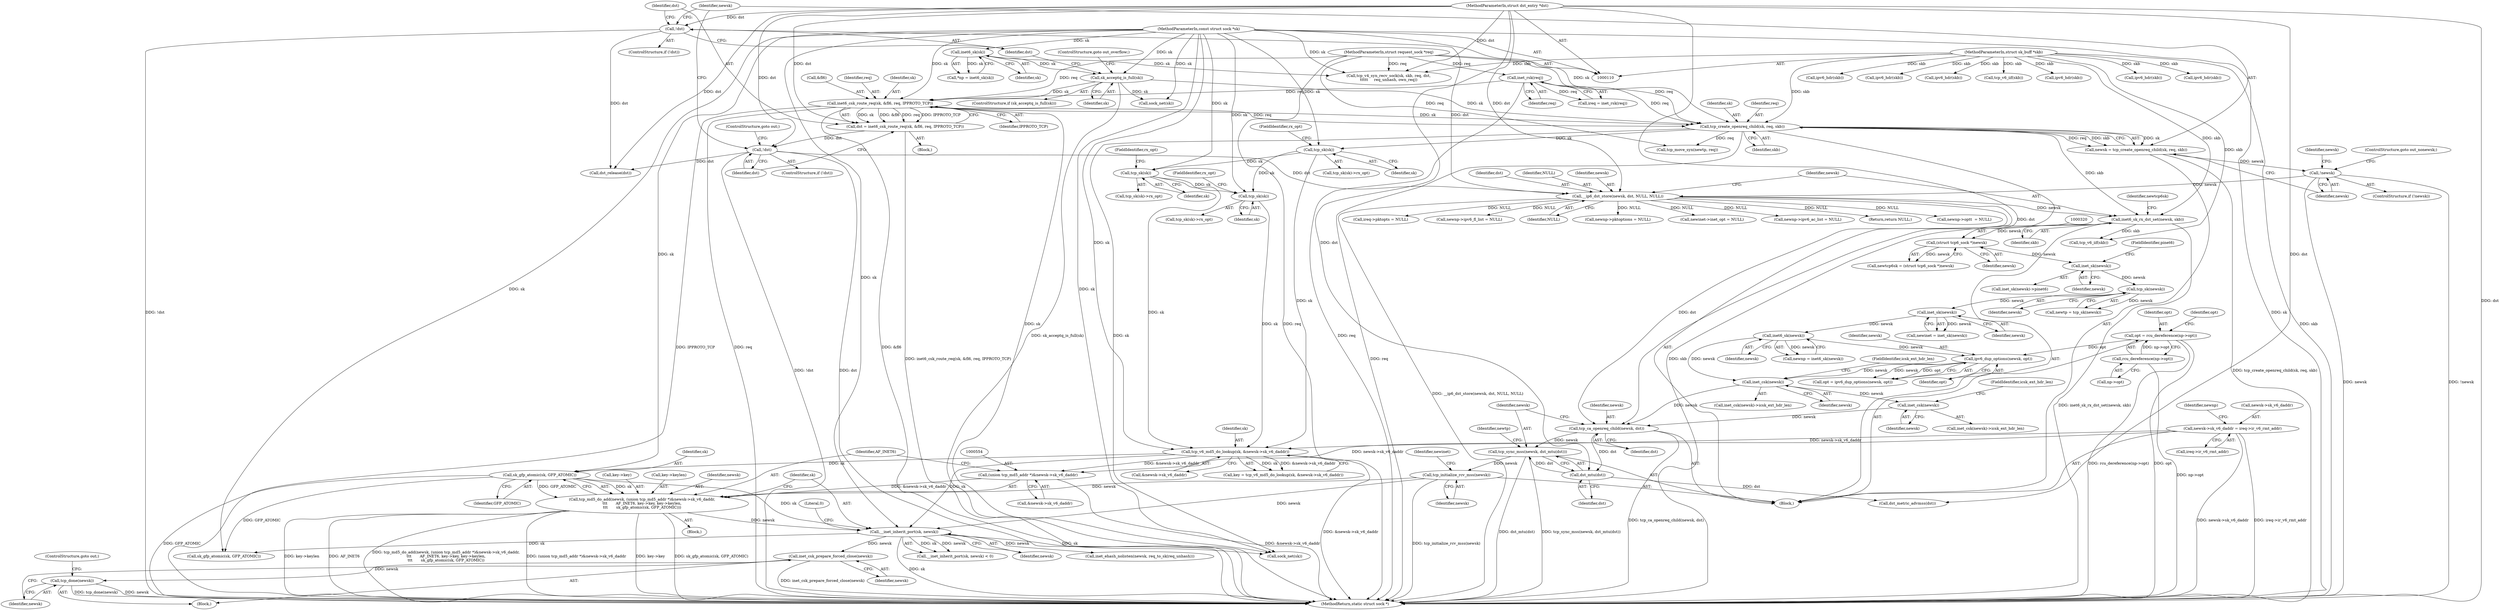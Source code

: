 digraph "0_linux_45f6fad84cc305103b28d73482b344d7f5b76f39_17@API" {
"1000576" [label="(Call,inet_csk_prepare_forced_close(newsk))"];
"1000571" [label="(Call,__inet_inherit_port(sk, newsk))"];
"1000566" [label="(Call,sk_gfp_atomic(sk, GFP_ATOMIC))"];
"1000542" [label="(Call,tcp_v6_md5_do_lookup(sk, &newsk->sk_v6_daddr))"];
"1000500" [label="(Call,tcp_sk(sk))"];
"1000296" [label="(Call,tcp_create_openreq_child(sk, req, skb))"];
"1000284" [label="(Call,inet6_csk_route_req(sk, &fl6, req, IPPROTO_TCP))"];
"1000275" [label="(Call,sk_acceptq_is_full(sk))"];
"1000123" [label="(Call,inet6_sk(sk))"];
"1000111" [label="(MethodParameterIn,const struct sock *sk)"];
"1000272" [label="(Call,inet_rsk(req))"];
"1000113" [label="(MethodParameterIn,struct request_sock *req)"];
"1000112" [label="(MethodParameterIn,struct sk_buff *skb)"];
"1000520" [label="(Call,tcp_sk(sk))"];
"1000507" [label="(Call,tcp_sk(sk))"];
"1000348" [label="(Call,newsk->sk_v6_daddr = ireq->ir_v6_rmt_addr)"];
"1000524" [label="(Call,tcp_initialize_rcv_mss(newsk))"];
"1000486" [label="(Call,tcp_sync_mss(newsk, dst_mtu(dst)))"];
"1000483" [label="(Call,tcp_ca_openreq_child(newsk, dst))"];
"1000473" [label="(Call,inet_csk(newsk))"];
"1000465" [label="(Call,inet_csk(newsk))"];
"1000341" [label="(Call,inet6_sk(newsk))"];
"1000337" [label="(Call,inet_sk(newsk))"];
"1000333" [label="(Call,tcp_sk(newsk))"];
"1000324" [label="(Call,inet_sk(newsk))"];
"1000319" [label="(Call,(struct tcp6_sock *)newsk)"];
"1000314" [label="(Call,inet6_sk_rx_dst_set(newsk, skb))"];
"1000309" [label="(Call,__ip6_dst_store(newsk, dst, NULL, NULL))"];
"1000301" [label="(Call,!newsk)"];
"1000294" [label="(Call,newsk = tcp_create_openreq_child(sk, req, skb))"];
"1000291" [label="(Call,!dst)"];
"1000282" [label="(Call,dst = inet6_csk_route_req(sk, &fl6, req, IPPROTO_TCP))"];
"1000114" [label="(MethodParameterIn,struct dst_entry *dst)"];
"1000279" [label="(Call,!dst)"];
"1000455" [label="(Call,ipv6_dup_options(newsk, opt))"];
"1000444" [label="(Call,opt = rcu_dereference(np->opt))"];
"1000446" [label="(Call,rcu_dereference(np->opt))"];
"1000488" [label="(Call,dst_mtu(dst))"];
"1000551" [label="(Call,tcp_md5_do_add(newsk, (union tcp_md5_addr *)&newsk->sk_v6_daddr,\n\t\t\t       AF_INET6, key->key, key->keylen,\n\t\t\t       sk_gfp_atomic(sk, GFP_ATOMIC)))"];
"1000553" [label="(Call,(union tcp_md5_addr *)&newsk->sk_v6_daddr)"];
"1000578" [label="(Call,tcp_done(newsk))"];
"1000285" [label="(Identifier,sk)"];
"1000646" [label="(MethodReturn,static struct sock *)"];
"1000117" [label="(Block,)"];
"1000386" [label="(Call,newnp->ipv6_fl_list = NULL)"];
"1000506" [label="(Call,tcp_sk(sk)->rx_opt)"];
"1000357" [label="(Identifier,newnp)"];
"1000560" [label="(Call,key->key)"];
"1000555" [label="(Call,&newsk->sk_v6_daddr)"];
"1000286" [label="(Call,&fl6)"];
"1000633" [label="(Call,sock_net(sk))"];
"1000277" [label="(ControlStructure,goto out_overflow;)"];
"1000568" [label="(Identifier,GFP_ATOMIC)"];
"1000289" [label="(Identifier,IPPROTO_TCP)"];
"1000444" [label="(Call,opt = rcu_dereference(np->opt))"];
"1000275" [label="(Call,sk_acceptq_is_full(sk))"];
"1000575" [label="(Block,)"];
"1000543" [label="(Identifier,sk)"];
"1000563" [label="(Call,key->keylen)"];
"1000456" [label="(Identifier,newsk)"];
"1000466" [label="(Identifier,newsk)"];
"1000580" [label="(ControlStructure,goto out;)"];
"1000312" [label="(Identifier,NULL)"];
"1000592" [label="(Call,tcp_move_syn(newtp, req))"];
"1000279" [label="(Call,!dst)"];
"1000313" [label="(Identifier,NULL)"];
"1000507" [label="(Call,tcp_sk(sk))"];
"1000467" [label="(FieldIdentifier,icsk_ext_hdr_len)"];
"1000567" [label="(Identifier,sk)"];
"1000310" [label="(Identifier,newsk)"];
"1000488" [label="(Call,dst_mtu(dst))"];
"1000292" [label="(Identifier,dst)"];
"1000335" [label="(Call,newinet = inet_sk(newsk))"];
"1000281" [label="(Block,)"];
"1000472" [label="(Call,inet_csk(newsk)->icsk_ext_hdr_len)"];
"1000576" [label="(Call,inet_csk_prepare_forced_close(newsk))"];
"1000113" [label="(MethodParameterIn,struct request_sock *req)"];
"1000528" [label="(Identifier,newinet)"];
"1000324" [label="(Call,inet_sk(newsk))"];
"1000489" [label="(Identifier,dst)"];
"1000274" [label="(ControlStructure,if (sk_acceptq_is_full(sk)))"];
"1000402" [label="(Call,newnp->pktoptions = NULL)"];
"1000311" [label="(Identifier,dst)"];
"1000288" [label="(Identifier,req)"];
"1000376" [label="(Call,newinet->inet_opt = NULL)"];
"1000584" [label="(Call,inet_ehash_nolisten(newsk, req_to_sk(req_unhash)))"];
"1000299" [label="(Identifier,skb)"];
"1000451" [label="(Identifier,opt)"];
"1000301" [label="(Call,!newsk)"];
"1000303" [label="(ControlStructure,goto out_nonewsk;)"];
"1000283" [label="(Identifier,dst)"];
"1000297" [label="(Identifier,sk)"];
"1000317" [label="(Call,newtcp6sk = (struct tcp6_sock *)newsk)"];
"1000302" [label="(Identifier,newsk)"];
"1000519" [label="(Call,tcp_sk(sk)->rx_opt)"];
"1000544" [label="(Call,&newsk->sk_v6_daddr)"];
"1000492" [label="(Identifier,newtp)"];
"1000540" [label="(Call,key = tcp_v6_md5_do_lookup(sk, &newsk->sk_v6_daddr))"];
"1000314" [label="(Call,inet6_sk_rx_dst_set(newsk, skb))"];
"1000348" [label="(Call,newsk->sk_v6_daddr = ireq->ir_v6_rmt_addr)"];
"1000431" [label="(Call,ipv6_hdr(skb))"];
"1000121" [label="(Call,*np = inet6_sk(sk))"];
"1000486" [label="(Call,tcp_sync_mss(newsk, dst_mtu(dst)))"];
"1000447" [label="(Call,np->opt)"];
"1000300" [label="(ControlStructure,if (!newsk))"];
"1000574" [label="(Literal,0)"];
"1000487" [label="(Identifier,newsk)"];
"1000485" [label="(Identifier,dst)"];
"1000291" [label="(Call,!dst)"];
"1000306" [label="(Identifier,newsk)"];
"1000608" [label="(Call,sk_gfp_atomic(sk, GFP_ATOMIC))"];
"1000293" [label="(ControlStructure,goto out;)"];
"1000296" [label="(Call,tcp_create_openreq_child(sk, req, skb))"];
"1000521" [label="(Identifier,sk)"];
"1000331" [label="(Call,newtp = tcp_sk(newsk))"];
"1000553" [label="(Call,(union tcp_md5_addr *)&newsk->sk_v6_daddr)"];
"1000551" [label="(Call,tcp_md5_do_add(newsk, (union tcp_md5_addr *)&newsk->sk_v6_daddr,\n\t\t\t       AF_INET6, key->key, key->keylen,\n\t\t\t       sk_gfp_atomic(sk, GFP_ATOMIC)))"];
"1000464" [label="(Call,inet_csk(newsk)->icsk_ext_hdr_len)"];
"1000457" [label="(Identifier,opt)"];
"1000309" [label="(Call,__ip6_dst_store(newsk, dst, NULL, NULL))"];
"1000315" [label="(Identifier,newsk)"];
"1000446" [label="(Call,rcu_dereference(np->opt))"];
"1000284" [label="(Call,inet6_csk_route_req(sk, &fl6, req, IPPROTO_TCP))"];
"1000502" [label="(FieldIdentifier,rx_opt)"];
"1000508" [label="(Identifier,sk)"];
"1000453" [label="(Call,opt = ipv6_dup_options(newsk, opt))"];
"1000484" [label="(Identifier,newsk)"];
"1000559" [label="(Identifier,AF_INET6)"];
"1000114" [label="(MethodParameterIn,struct dst_entry *dst)"];
"1000499" [label="(Call,tcp_sk(sk)->rx_opt)"];
"1000442" [label="(Call,ipv6_hdr(skb))"];
"1000337" [label="(Call,inet_sk(newsk))"];
"1000319" [label="(Call,(struct tcp6_sock *)newsk)"];
"1000111" [label="(MethodParameterIn,const struct sock *sk)"];
"1000276" [label="(Identifier,sk)"];
"1000524" [label="(Call,tcp_initialize_rcv_mss(newsk))"];
"1000280" [label="(Identifier,dst)"];
"1000316" [label="(Identifier,skb)"];
"1000270" [label="(Call,ireq = inet_rsk(req))"];
"1000260" [label="(Call,ipv6_hdr(skb))"];
"1000641" [label="(Call,sock_net(sk))"];
"1000637" [label="(Call,dst_release(dst))"];
"1000550" [label="(Block,)"];
"1000123" [label="(Call,inet6_sk(sk))"];
"1000272" [label="(Call,inet_rsk(req))"];
"1000112" [label="(MethodParameterIn,struct sk_buff *skb)"];
"1000325" [label="(Identifier,newsk)"];
"1000445" [label="(Identifier,opt)"];
"1000290" [label="(ControlStructure,if (!dst))"];
"1000341" [label="(Call,inet6_sk(newsk))"];
"1000501" [label="(Identifier,sk)"];
"1000475" [label="(FieldIdentifier,icsk_ext_hdr_len)"];
"1000552" [label="(Identifier,newsk)"];
"1000577" [label="(Identifier,newsk)"];
"1000298" [label="(Identifier,req)"];
"1000381" [label="(Call,newnp->ipv6_ac_list = NULL)"];
"1000522" [label="(FieldIdentifier,rx_opt)"];
"1000494" [label="(Call,dst_metric_advmss(dst))"];
"1000282" [label="(Call,dst = inet6_csk_route_req(sk, &fl6, req, IPPROTO_TCP))"];
"1000542" [label="(Call,tcp_v6_md5_do_lookup(sk, &newsk->sk_v6_daddr))"];
"1000509" [label="(FieldIdentifier,rx_opt)"];
"1000465" [label="(Call,inet_csk(newsk))"];
"1000294" [label="(Call,newsk = tcp_create_openreq_child(sk, req, skb))"];
"1000579" [label="(Identifier,newsk)"];
"1000321" [label="(Identifier,newsk)"];
"1000338" [label="(Identifier,newsk)"];
"1000278" [label="(ControlStructure,if (!dst))"];
"1000124" [label="(Identifier,sk)"];
"1000570" [label="(Call,__inet_inherit_port(sk, newsk) < 0)"];
"1000423" [label="(Call,ipv6_hdr(skb))"];
"1000333" [label="(Call,tcp_sk(newsk))"];
"1000572" [label="(Identifier,sk)"];
"1000323" [label="(Call,inet_sk(newsk)->pinet6)"];
"1000234" [label="(Call,tcp_v6_iif(skb))"];
"1000483" [label="(Call,tcp_ca_openreq_child(newsk, dst))"];
"1000142" [label="(Call,tcp_v4_syn_recv_sock(sk, skb, req, dst,\n\t\t\t\t\t     req_unhash, own_req))"];
"1000473" [label="(Call,inet_csk(newsk))"];
"1000520" [label="(Call,tcp_sk(sk))"];
"1000342" [label="(Identifier,newsk)"];
"1000241" [label="(Call,ipv6_hdr(skb))"];
"1000566" [label="(Call,sk_gfp_atomic(sk, GFP_ATOMIC))"];
"1000571" [label="(Call,__inet_inherit_port(sk, newsk))"];
"1000349" [label="(Call,newsk->sk_v6_daddr)"];
"1000326" [label="(FieldIdentifier,pinet6)"];
"1000339" [label="(Call,newnp = inet6_sk(newsk))"];
"1000578" [label="(Call,tcp_done(newsk))"];
"1000416" [label="(Call,tcp_v6_iif(skb))"];
"1000295" [label="(Identifier,newsk)"];
"1000573" [label="(Identifier,newsk)"];
"1000500" [label="(Call,tcp_sk(sk))"];
"1000644" [label="(Return,return NULL;)"];
"1000273" [label="(Identifier,req)"];
"1000318" [label="(Identifier,newtcp6sk)"];
"1000407" [label="(Call,newnp->opt\t  = NULL)"];
"1000455" [label="(Call,ipv6_dup_options(newsk, opt))"];
"1000525" [label="(Identifier,newsk)"];
"1000615" [label="(Call,ireq->pktopts = NULL)"];
"1000474" [label="(Identifier,newsk)"];
"1000352" [label="(Call,ireq->ir_v6_rmt_addr)"];
"1000334" [label="(Identifier,newsk)"];
"1000249" [label="(Call,ipv6_hdr(skb))"];
"1000576" -> "1000575"  [label="AST: "];
"1000576" -> "1000577"  [label="CFG: "];
"1000577" -> "1000576"  [label="AST: "];
"1000579" -> "1000576"  [label="CFG: "];
"1000576" -> "1000646"  [label="DDG: inet_csk_prepare_forced_close(newsk)"];
"1000571" -> "1000576"  [label="DDG: newsk"];
"1000576" -> "1000578"  [label="DDG: newsk"];
"1000571" -> "1000570"  [label="AST: "];
"1000571" -> "1000573"  [label="CFG: "];
"1000572" -> "1000571"  [label="AST: "];
"1000573" -> "1000571"  [label="AST: "];
"1000574" -> "1000571"  [label="CFG: "];
"1000571" -> "1000646"  [label="DDG: sk"];
"1000571" -> "1000570"  [label="DDG: sk"];
"1000571" -> "1000570"  [label="DDG: newsk"];
"1000566" -> "1000571"  [label="DDG: sk"];
"1000542" -> "1000571"  [label="DDG: sk"];
"1000111" -> "1000571"  [label="DDG: sk"];
"1000524" -> "1000571"  [label="DDG: newsk"];
"1000551" -> "1000571"  [label="DDG: newsk"];
"1000571" -> "1000584"  [label="DDG: newsk"];
"1000571" -> "1000608"  [label="DDG: sk"];
"1000571" -> "1000641"  [label="DDG: sk"];
"1000566" -> "1000551"  [label="AST: "];
"1000566" -> "1000568"  [label="CFG: "];
"1000567" -> "1000566"  [label="AST: "];
"1000568" -> "1000566"  [label="AST: "];
"1000551" -> "1000566"  [label="CFG: "];
"1000566" -> "1000646"  [label="DDG: GFP_ATOMIC"];
"1000566" -> "1000551"  [label="DDG: sk"];
"1000566" -> "1000551"  [label="DDG: GFP_ATOMIC"];
"1000542" -> "1000566"  [label="DDG: sk"];
"1000111" -> "1000566"  [label="DDG: sk"];
"1000566" -> "1000608"  [label="DDG: GFP_ATOMIC"];
"1000542" -> "1000540"  [label="AST: "];
"1000542" -> "1000544"  [label="CFG: "];
"1000543" -> "1000542"  [label="AST: "];
"1000544" -> "1000542"  [label="AST: "];
"1000540" -> "1000542"  [label="CFG: "];
"1000542" -> "1000646"  [label="DDG: &newsk->sk_v6_daddr"];
"1000542" -> "1000540"  [label="DDG: sk"];
"1000542" -> "1000540"  [label="DDG: &newsk->sk_v6_daddr"];
"1000500" -> "1000542"  [label="DDG: sk"];
"1000520" -> "1000542"  [label="DDG: sk"];
"1000507" -> "1000542"  [label="DDG: sk"];
"1000111" -> "1000542"  [label="DDG: sk"];
"1000348" -> "1000542"  [label="DDG: newsk->sk_v6_daddr"];
"1000542" -> "1000553"  [label="DDG: &newsk->sk_v6_daddr"];
"1000500" -> "1000499"  [label="AST: "];
"1000500" -> "1000501"  [label="CFG: "];
"1000501" -> "1000500"  [label="AST: "];
"1000502" -> "1000500"  [label="CFG: "];
"1000296" -> "1000500"  [label="DDG: sk"];
"1000111" -> "1000500"  [label="DDG: sk"];
"1000500" -> "1000507"  [label="DDG: sk"];
"1000500" -> "1000520"  [label="DDG: sk"];
"1000296" -> "1000294"  [label="AST: "];
"1000296" -> "1000299"  [label="CFG: "];
"1000297" -> "1000296"  [label="AST: "];
"1000298" -> "1000296"  [label="AST: "];
"1000299" -> "1000296"  [label="AST: "];
"1000294" -> "1000296"  [label="CFG: "];
"1000296" -> "1000646"  [label="DDG: req"];
"1000296" -> "1000646"  [label="DDG: skb"];
"1000296" -> "1000294"  [label="DDG: sk"];
"1000296" -> "1000294"  [label="DDG: req"];
"1000296" -> "1000294"  [label="DDG: skb"];
"1000284" -> "1000296"  [label="DDG: sk"];
"1000284" -> "1000296"  [label="DDG: req"];
"1000275" -> "1000296"  [label="DDG: sk"];
"1000111" -> "1000296"  [label="DDG: sk"];
"1000272" -> "1000296"  [label="DDG: req"];
"1000113" -> "1000296"  [label="DDG: req"];
"1000112" -> "1000296"  [label="DDG: skb"];
"1000296" -> "1000314"  [label="DDG: skb"];
"1000296" -> "1000592"  [label="DDG: req"];
"1000296" -> "1000641"  [label="DDG: sk"];
"1000284" -> "1000282"  [label="AST: "];
"1000284" -> "1000289"  [label="CFG: "];
"1000285" -> "1000284"  [label="AST: "];
"1000286" -> "1000284"  [label="AST: "];
"1000288" -> "1000284"  [label="AST: "];
"1000289" -> "1000284"  [label="AST: "];
"1000282" -> "1000284"  [label="CFG: "];
"1000284" -> "1000646"  [label="DDG: &fl6"];
"1000284" -> "1000646"  [label="DDG: IPPROTO_TCP"];
"1000284" -> "1000646"  [label="DDG: req"];
"1000284" -> "1000282"  [label="DDG: sk"];
"1000284" -> "1000282"  [label="DDG: &fl6"];
"1000284" -> "1000282"  [label="DDG: req"];
"1000284" -> "1000282"  [label="DDG: IPPROTO_TCP"];
"1000275" -> "1000284"  [label="DDG: sk"];
"1000111" -> "1000284"  [label="DDG: sk"];
"1000272" -> "1000284"  [label="DDG: req"];
"1000113" -> "1000284"  [label="DDG: req"];
"1000284" -> "1000641"  [label="DDG: sk"];
"1000275" -> "1000274"  [label="AST: "];
"1000275" -> "1000276"  [label="CFG: "];
"1000276" -> "1000275"  [label="AST: "];
"1000277" -> "1000275"  [label="CFG: "];
"1000280" -> "1000275"  [label="CFG: "];
"1000275" -> "1000646"  [label="DDG: sk_acceptq_is_full(sk)"];
"1000123" -> "1000275"  [label="DDG: sk"];
"1000111" -> "1000275"  [label="DDG: sk"];
"1000275" -> "1000633"  [label="DDG: sk"];
"1000123" -> "1000121"  [label="AST: "];
"1000123" -> "1000124"  [label="CFG: "];
"1000124" -> "1000123"  [label="AST: "];
"1000121" -> "1000123"  [label="CFG: "];
"1000123" -> "1000121"  [label="DDG: sk"];
"1000111" -> "1000123"  [label="DDG: sk"];
"1000123" -> "1000142"  [label="DDG: sk"];
"1000111" -> "1000110"  [label="AST: "];
"1000111" -> "1000646"  [label="DDG: sk"];
"1000111" -> "1000142"  [label="DDG: sk"];
"1000111" -> "1000507"  [label="DDG: sk"];
"1000111" -> "1000520"  [label="DDG: sk"];
"1000111" -> "1000608"  [label="DDG: sk"];
"1000111" -> "1000633"  [label="DDG: sk"];
"1000111" -> "1000641"  [label="DDG: sk"];
"1000272" -> "1000270"  [label="AST: "];
"1000272" -> "1000273"  [label="CFG: "];
"1000273" -> "1000272"  [label="AST: "];
"1000270" -> "1000272"  [label="CFG: "];
"1000272" -> "1000646"  [label="DDG: req"];
"1000272" -> "1000270"  [label="DDG: req"];
"1000113" -> "1000272"  [label="DDG: req"];
"1000113" -> "1000110"  [label="AST: "];
"1000113" -> "1000646"  [label="DDG: req"];
"1000113" -> "1000142"  [label="DDG: req"];
"1000113" -> "1000592"  [label="DDG: req"];
"1000112" -> "1000110"  [label="AST: "];
"1000112" -> "1000646"  [label="DDG: skb"];
"1000112" -> "1000142"  [label="DDG: skb"];
"1000112" -> "1000234"  [label="DDG: skb"];
"1000112" -> "1000241"  [label="DDG: skb"];
"1000112" -> "1000249"  [label="DDG: skb"];
"1000112" -> "1000260"  [label="DDG: skb"];
"1000112" -> "1000314"  [label="DDG: skb"];
"1000112" -> "1000416"  [label="DDG: skb"];
"1000112" -> "1000423"  [label="DDG: skb"];
"1000112" -> "1000431"  [label="DDG: skb"];
"1000112" -> "1000442"  [label="DDG: skb"];
"1000520" -> "1000519"  [label="AST: "];
"1000520" -> "1000521"  [label="CFG: "];
"1000521" -> "1000520"  [label="AST: "];
"1000522" -> "1000520"  [label="CFG: "];
"1000507" -> "1000520"  [label="DDG: sk"];
"1000507" -> "1000506"  [label="AST: "];
"1000507" -> "1000508"  [label="CFG: "];
"1000508" -> "1000507"  [label="AST: "];
"1000509" -> "1000507"  [label="CFG: "];
"1000348" -> "1000117"  [label="AST: "];
"1000348" -> "1000352"  [label="CFG: "];
"1000349" -> "1000348"  [label="AST: "];
"1000352" -> "1000348"  [label="AST: "];
"1000357" -> "1000348"  [label="CFG: "];
"1000348" -> "1000646"  [label="DDG: newsk->sk_v6_daddr"];
"1000348" -> "1000646"  [label="DDG: ireq->ir_v6_rmt_addr"];
"1000348" -> "1000553"  [label="DDG: newsk->sk_v6_daddr"];
"1000524" -> "1000117"  [label="AST: "];
"1000524" -> "1000525"  [label="CFG: "];
"1000525" -> "1000524"  [label="AST: "];
"1000528" -> "1000524"  [label="CFG: "];
"1000524" -> "1000646"  [label="DDG: tcp_initialize_rcv_mss(newsk)"];
"1000486" -> "1000524"  [label="DDG: newsk"];
"1000524" -> "1000551"  [label="DDG: newsk"];
"1000486" -> "1000117"  [label="AST: "];
"1000486" -> "1000488"  [label="CFG: "];
"1000487" -> "1000486"  [label="AST: "];
"1000488" -> "1000486"  [label="AST: "];
"1000492" -> "1000486"  [label="CFG: "];
"1000486" -> "1000646"  [label="DDG: tcp_sync_mss(newsk, dst_mtu(dst))"];
"1000486" -> "1000646"  [label="DDG: dst_mtu(dst)"];
"1000483" -> "1000486"  [label="DDG: newsk"];
"1000488" -> "1000486"  [label="DDG: dst"];
"1000483" -> "1000117"  [label="AST: "];
"1000483" -> "1000485"  [label="CFG: "];
"1000484" -> "1000483"  [label="AST: "];
"1000485" -> "1000483"  [label="AST: "];
"1000487" -> "1000483"  [label="CFG: "];
"1000483" -> "1000646"  [label="DDG: tcp_ca_openreq_child(newsk, dst)"];
"1000473" -> "1000483"  [label="DDG: newsk"];
"1000465" -> "1000483"  [label="DDG: newsk"];
"1000309" -> "1000483"  [label="DDG: dst"];
"1000114" -> "1000483"  [label="DDG: dst"];
"1000483" -> "1000488"  [label="DDG: dst"];
"1000473" -> "1000472"  [label="AST: "];
"1000473" -> "1000474"  [label="CFG: "];
"1000474" -> "1000473"  [label="AST: "];
"1000475" -> "1000473"  [label="CFG: "];
"1000465" -> "1000473"  [label="DDG: newsk"];
"1000465" -> "1000464"  [label="AST: "];
"1000465" -> "1000466"  [label="CFG: "];
"1000466" -> "1000465"  [label="AST: "];
"1000467" -> "1000465"  [label="CFG: "];
"1000341" -> "1000465"  [label="DDG: newsk"];
"1000455" -> "1000465"  [label="DDG: newsk"];
"1000341" -> "1000339"  [label="AST: "];
"1000341" -> "1000342"  [label="CFG: "];
"1000342" -> "1000341"  [label="AST: "];
"1000339" -> "1000341"  [label="CFG: "];
"1000341" -> "1000339"  [label="DDG: newsk"];
"1000337" -> "1000341"  [label="DDG: newsk"];
"1000341" -> "1000455"  [label="DDG: newsk"];
"1000337" -> "1000335"  [label="AST: "];
"1000337" -> "1000338"  [label="CFG: "];
"1000338" -> "1000337"  [label="AST: "];
"1000335" -> "1000337"  [label="CFG: "];
"1000337" -> "1000335"  [label="DDG: newsk"];
"1000333" -> "1000337"  [label="DDG: newsk"];
"1000333" -> "1000331"  [label="AST: "];
"1000333" -> "1000334"  [label="CFG: "];
"1000334" -> "1000333"  [label="AST: "];
"1000331" -> "1000333"  [label="CFG: "];
"1000333" -> "1000331"  [label="DDG: newsk"];
"1000324" -> "1000333"  [label="DDG: newsk"];
"1000324" -> "1000323"  [label="AST: "];
"1000324" -> "1000325"  [label="CFG: "];
"1000325" -> "1000324"  [label="AST: "];
"1000326" -> "1000324"  [label="CFG: "];
"1000319" -> "1000324"  [label="DDG: newsk"];
"1000319" -> "1000317"  [label="AST: "];
"1000319" -> "1000321"  [label="CFG: "];
"1000320" -> "1000319"  [label="AST: "];
"1000321" -> "1000319"  [label="AST: "];
"1000317" -> "1000319"  [label="CFG: "];
"1000319" -> "1000317"  [label="DDG: newsk"];
"1000314" -> "1000319"  [label="DDG: newsk"];
"1000314" -> "1000117"  [label="AST: "];
"1000314" -> "1000316"  [label="CFG: "];
"1000315" -> "1000314"  [label="AST: "];
"1000316" -> "1000314"  [label="AST: "];
"1000318" -> "1000314"  [label="CFG: "];
"1000314" -> "1000646"  [label="DDG: inet6_sk_rx_dst_set(newsk, skb)"];
"1000309" -> "1000314"  [label="DDG: newsk"];
"1000314" -> "1000416"  [label="DDG: skb"];
"1000309" -> "1000117"  [label="AST: "];
"1000309" -> "1000313"  [label="CFG: "];
"1000310" -> "1000309"  [label="AST: "];
"1000311" -> "1000309"  [label="AST: "];
"1000312" -> "1000309"  [label="AST: "];
"1000313" -> "1000309"  [label="AST: "];
"1000315" -> "1000309"  [label="CFG: "];
"1000309" -> "1000646"  [label="DDG: __ip6_dst_store(newsk, dst, NULL, NULL)"];
"1000301" -> "1000309"  [label="DDG: newsk"];
"1000291" -> "1000309"  [label="DDG: dst"];
"1000279" -> "1000309"  [label="DDG: dst"];
"1000114" -> "1000309"  [label="DDG: dst"];
"1000309" -> "1000376"  [label="DDG: NULL"];
"1000309" -> "1000381"  [label="DDG: NULL"];
"1000309" -> "1000386"  [label="DDG: NULL"];
"1000309" -> "1000402"  [label="DDG: NULL"];
"1000309" -> "1000407"  [label="DDG: NULL"];
"1000309" -> "1000615"  [label="DDG: NULL"];
"1000309" -> "1000644"  [label="DDG: NULL"];
"1000301" -> "1000300"  [label="AST: "];
"1000301" -> "1000302"  [label="CFG: "];
"1000302" -> "1000301"  [label="AST: "];
"1000303" -> "1000301"  [label="CFG: "];
"1000306" -> "1000301"  [label="CFG: "];
"1000301" -> "1000646"  [label="DDG: !newsk"];
"1000301" -> "1000646"  [label="DDG: newsk"];
"1000294" -> "1000301"  [label="DDG: newsk"];
"1000294" -> "1000117"  [label="AST: "];
"1000295" -> "1000294"  [label="AST: "];
"1000302" -> "1000294"  [label="CFG: "];
"1000294" -> "1000646"  [label="DDG: tcp_create_openreq_child(sk, req, skb)"];
"1000291" -> "1000290"  [label="AST: "];
"1000291" -> "1000292"  [label="CFG: "];
"1000292" -> "1000291"  [label="AST: "];
"1000293" -> "1000291"  [label="CFG: "];
"1000295" -> "1000291"  [label="CFG: "];
"1000291" -> "1000646"  [label="DDG: !dst"];
"1000291" -> "1000646"  [label="DDG: dst"];
"1000282" -> "1000291"  [label="DDG: dst"];
"1000114" -> "1000291"  [label="DDG: dst"];
"1000291" -> "1000637"  [label="DDG: dst"];
"1000282" -> "1000281"  [label="AST: "];
"1000283" -> "1000282"  [label="AST: "];
"1000292" -> "1000282"  [label="CFG: "];
"1000282" -> "1000646"  [label="DDG: inet6_csk_route_req(sk, &fl6, req, IPPROTO_TCP)"];
"1000114" -> "1000282"  [label="DDG: dst"];
"1000114" -> "1000110"  [label="AST: "];
"1000114" -> "1000646"  [label="DDG: dst"];
"1000114" -> "1000142"  [label="DDG: dst"];
"1000114" -> "1000279"  [label="DDG: dst"];
"1000114" -> "1000488"  [label="DDG: dst"];
"1000114" -> "1000494"  [label="DDG: dst"];
"1000114" -> "1000637"  [label="DDG: dst"];
"1000279" -> "1000278"  [label="AST: "];
"1000279" -> "1000280"  [label="CFG: "];
"1000280" -> "1000279"  [label="AST: "];
"1000283" -> "1000279"  [label="CFG: "];
"1000295" -> "1000279"  [label="CFG: "];
"1000279" -> "1000646"  [label="DDG: !dst"];
"1000279" -> "1000637"  [label="DDG: dst"];
"1000455" -> "1000453"  [label="AST: "];
"1000455" -> "1000457"  [label="CFG: "];
"1000456" -> "1000455"  [label="AST: "];
"1000457" -> "1000455"  [label="AST: "];
"1000453" -> "1000455"  [label="CFG: "];
"1000455" -> "1000453"  [label="DDG: newsk"];
"1000455" -> "1000453"  [label="DDG: opt"];
"1000444" -> "1000455"  [label="DDG: opt"];
"1000444" -> "1000117"  [label="AST: "];
"1000444" -> "1000446"  [label="CFG: "];
"1000445" -> "1000444"  [label="AST: "];
"1000446" -> "1000444"  [label="AST: "];
"1000451" -> "1000444"  [label="CFG: "];
"1000444" -> "1000646"  [label="DDG: rcu_dereference(np->opt)"];
"1000444" -> "1000646"  [label="DDG: opt"];
"1000446" -> "1000444"  [label="DDG: np->opt"];
"1000446" -> "1000447"  [label="CFG: "];
"1000447" -> "1000446"  [label="AST: "];
"1000446" -> "1000646"  [label="DDG: np->opt"];
"1000488" -> "1000489"  [label="CFG: "];
"1000489" -> "1000488"  [label="AST: "];
"1000488" -> "1000494"  [label="DDG: dst"];
"1000551" -> "1000550"  [label="AST: "];
"1000552" -> "1000551"  [label="AST: "];
"1000553" -> "1000551"  [label="AST: "];
"1000559" -> "1000551"  [label="AST: "];
"1000560" -> "1000551"  [label="AST: "];
"1000563" -> "1000551"  [label="AST: "];
"1000572" -> "1000551"  [label="CFG: "];
"1000551" -> "1000646"  [label="DDG: (union tcp_md5_addr *)&newsk->sk_v6_daddr"];
"1000551" -> "1000646"  [label="DDG: key->key"];
"1000551" -> "1000646"  [label="DDG: key->keylen"];
"1000551" -> "1000646"  [label="DDG: sk_gfp_atomic(sk, GFP_ATOMIC)"];
"1000551" -> "1000646"  [label="DDG: AF_INET6"];
"1000551" -> "1000646"  [label="DDG: tcp_md5_do_add(newsk, (union tcp_md5_addr *)&newsk->sk_v6_daddr,\n\t\t\t       AF_INET6, key->key, key->keylen,\n\t\t\t       sk_gfp_atomic(sk, GFP_ATOMIC))"];
"1000553" -> "1000551"  [label="DDG: &newsk->sk_v6_daddr"];
"1000553" -> "1000555"  [label="CFG: "];
"1000554" -> "1000553"  [label="AST: "];
"1000555" -> "1000553"  [label="AST: "];
"1000559" -> "1000553"  [label="CFG: "];
"1000553" -> "1000646"  [label="DDG: &newsk->sk_v6_daddr"];
"1000578" -> "1000575"  [label="AST: "];
"1000578" -> "1000579"  [label="CFG: "];
"1000579" -> "1000578"  [label="AST: "];
"1000580" -> "1000578"  [label="CFG: "];
"1000578" -> "1000646"  [label="DDG: newsk"];
"1000578" -> "1000646"  [label="DDG: tcp_done(newsk)"];
}
